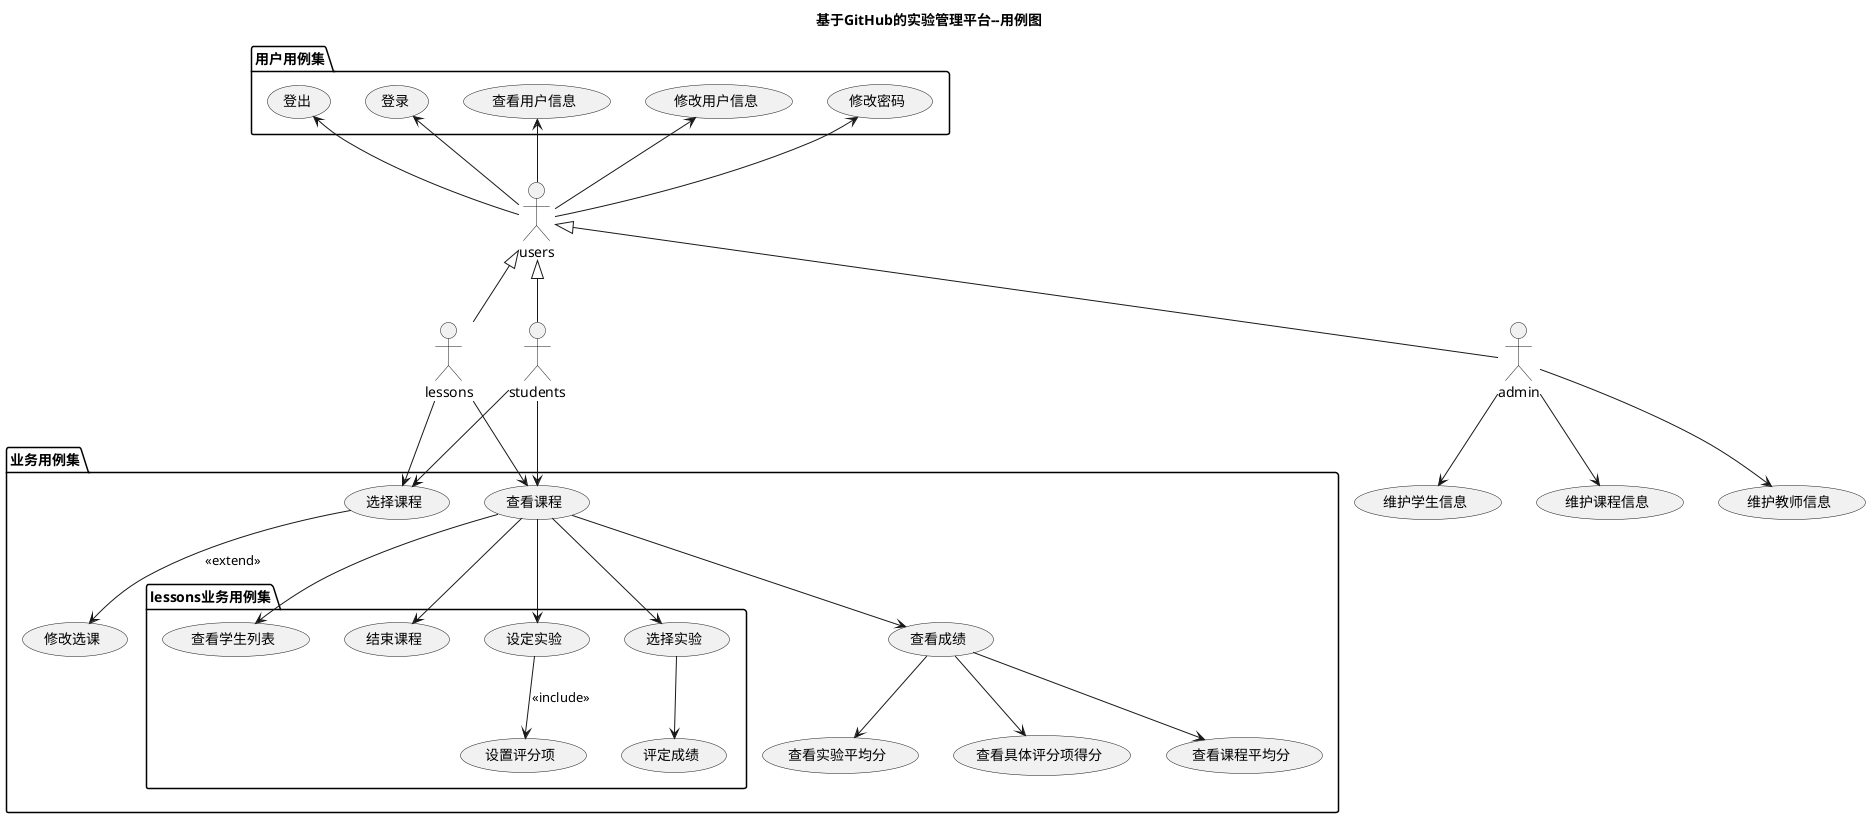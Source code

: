@startuml
title 基于GitHub的实验管理平台--用例图
actor users
actor lessons
actor students
actor admin
users <|-- lessons
users <|-- students
users <|-- admin
package 用户用例集{
users -up-> (修改密码)
users -up-> (修改用户信息)
users -up-> (查看用户信息)
users -up-> (登录)
users -up-> (登出)
}
package 业务用例集{
lessons --> (选择课程)
students --> (选择课程)
(选择课程) -down-> (修改选课):<<extend>>
lessons -down-> (查看课程)
package lessons业务用例集{
(查看课程) -down-> (设定实验)
(设定实验) -down-> (设置评分项):<<include>>
(查看课程)-down-> (选择实验)
(选择实验) --> (评定成绩)
(查看课程) -down-> (查看学生列表)
(查看课程) -down-> (结束课程)
}

students -down-> (查看课程)
(查看课程) -down-> (查看成绩)
(查看成绩) --> (查看课程平均分)
(查看成绩) --> (查看实验平均分)
(查看成绩) --> (查看具体评分项得分)

}

admin --> (维护课程信息)
admin --> (维护教师信息)
admin --> (维护学生信息)
@enduml